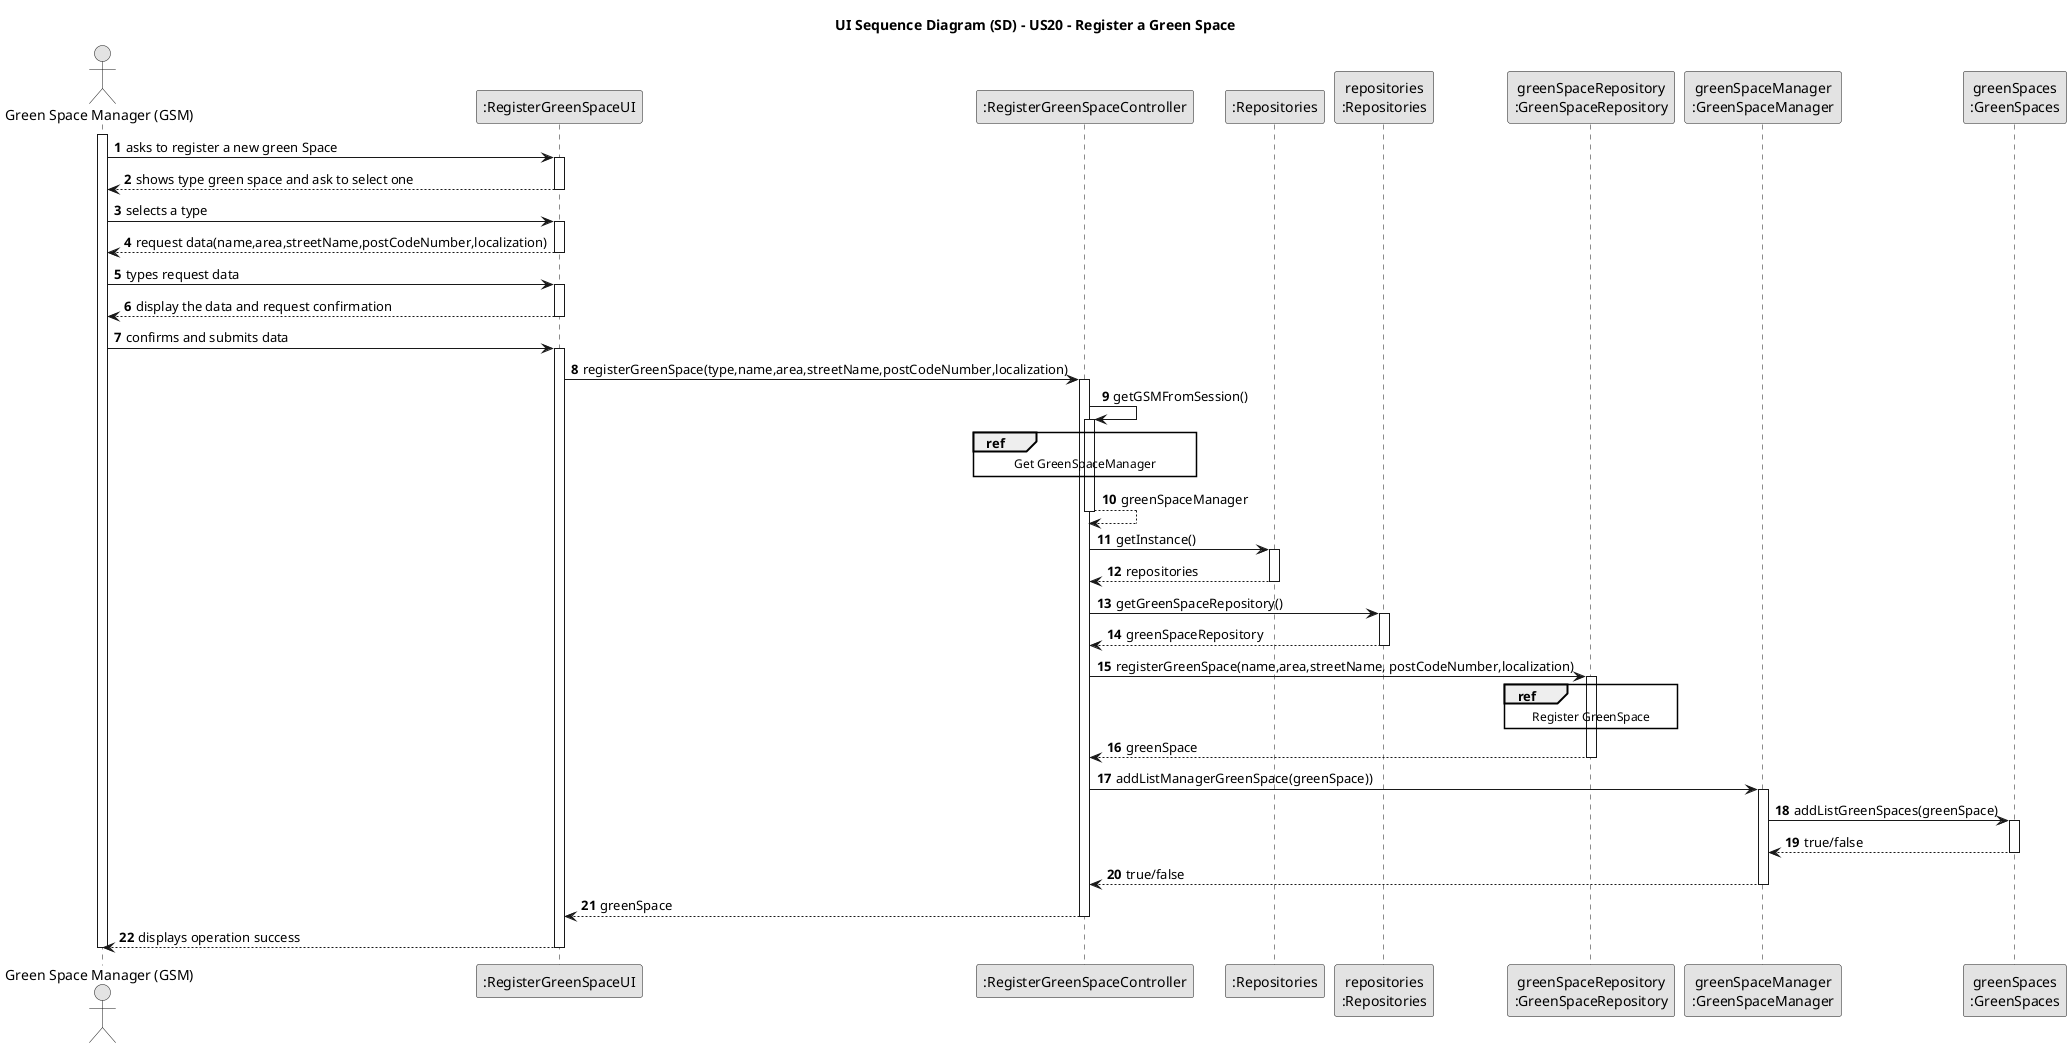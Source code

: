 @startuml
skinparam monochrome true
skinparam packageStyle rectangle
skinparam shadowing false

title UI Sequence Diagram (SD) - US20 - Register a Green Space

autonumber

'hide footbox
actor "Green Space Manager (GSM)" as GSM
participant ":RegisterGreenSpaceUI" as UI
participant ":RegisterGreenSpaceController" as CTRL
participant ":Repositories" as RepositorySingleton
participant "repositories\n:Repositories" as PLAT
participant "greenSpaceRepository\n:GreenSpaceRepository" as GSR
participant "greenSpaceManager\n:GreenSpaceManager" as GSMO
participant "greenSpaces\n:GreenSpaces" as GRSPSC
activate GSM

GSM -> UI : asks to register a new green Space

activate UI

UI --> GSM : shows type green space and ask to select one
deactivate UI

GSM->UI: selects a type

activate UI

UI --> GSM : request data(name,area,streetName,postCodeNumber,localization)

deactivate UI

GSM -> UI : types request data

activate UI

UI --> GSM : display the data and request confirmation

deactivate UI

GSM -> UI : confirms and submits data

activate UI

UI -> CTRL: registerGreenSpace(type,name,area,streetName,postCodeNumber,localization)

activate CTRL

CTRL -> CTRL : getGSMFromSession()

activate CTRL

ref over CTRL
    Get GreenSpaceManager
end

CTRL --> CTRL : greenSpaceManager
deactivate CTRL


CTRL -> RepositorySingleton : getInstance()

activate RepositorySingleton

RepositorySingleton --> CTRL : repositories
deactivate RepositorySingleton

CTRL -> PLAT : getGreenSpaceRepository()
activate PLAT

PLAT --> CTRL: greenSpaceRepository

deactivate PLAT

CTRL -> GSR : registerGreenSpace(name,area,streetName, postCodeNumber,localization)
activate GSR

ref over GSR
    Register GreenSpace
end

GSR --> CTRL : greenSpace
deactivate GSR

CTRL -> GSMO : addListManagerGreenSpace(greenSpace))

activate GSMO

GSMO -> GRSPSC : addListGreenSpaces(greenSpace)

activate GRSPSC

GRSPSC --> GSMO : true/false

deactivate GRSPSC

GSMO --> CTRL : true/false

deactivate GSMO

CTRL --> UI : greenSpace
deactivate CTRL

UI --> GSM : displays operation success
deactivate UI
deactivate GSM
@enduml